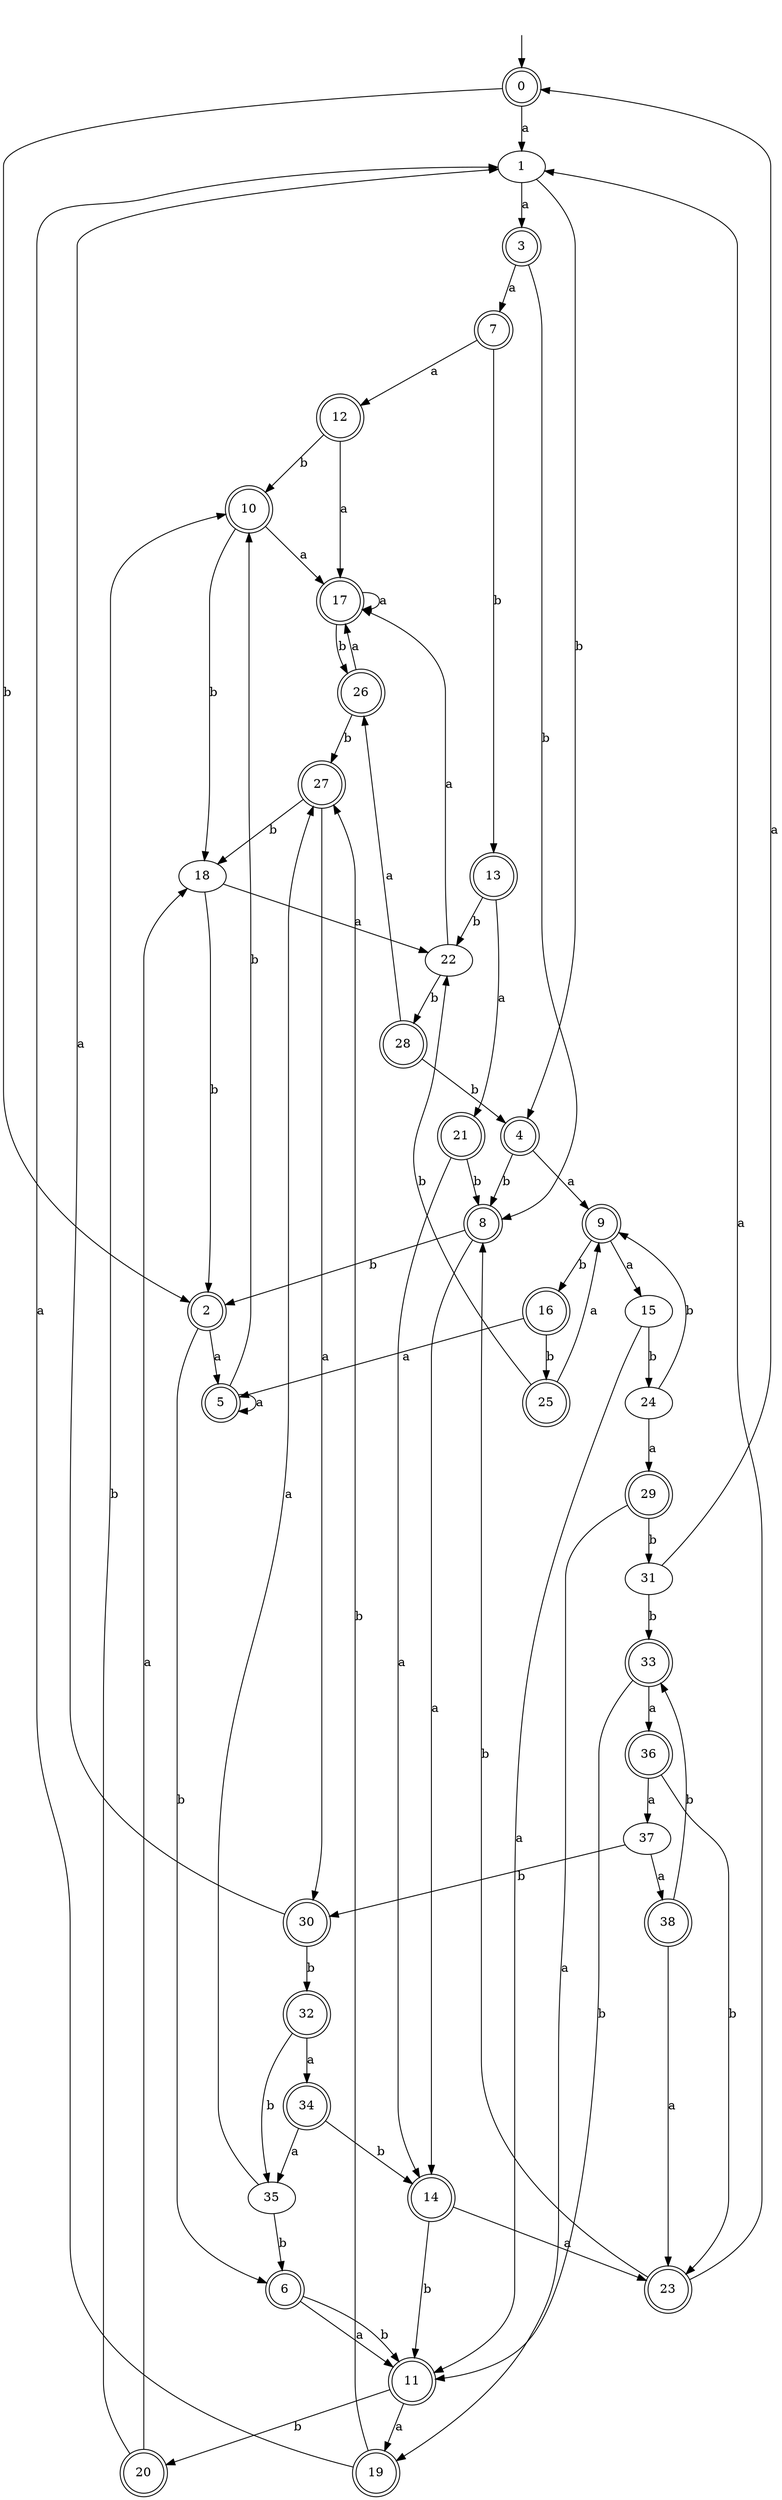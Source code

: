 digraph RandomDFA {
  __start0 [label="", shape=none];
  __start0 -> 0 [label=""];
  0 [shape=circle] [shape=doublecircle]
  0 -> 1 [label="a"]
  0 -> 2 [label="b"]
  1
  1 -> 3 [label="a"]
  1 -> 4 [label="b"]
  2 [shape=doublecircle]
  2 -> 5 [label="a"]
  2 -> 6 [label="b"]
  3 [shape=doublecircle]
  3 -> 7 [label="a"]
  3 -> 8 [label="b"]
  4 [shape=doublecircle]
  4 -> 9 [label="a"]
  4 -> 8 [label="b"]
  5 [shape=doublecircle]
  5 -> 5 [label="a"]
  5 -> 10 [label="b"]
  6 [shape=doublecircle]
  6 -> 11 [label="a"]
  6 -> 11 [label="b"]
  7 [shape=doublecircle]
  7 -> 12 [label="a"]
  7 -> 13 [label="b"]
  8 [shape=doublecircle]
  8 -> 14 [label="a"]
  8 -> 2 [label="b"]
  9 [shape=doublecircle]
  9 -> 15 [label="a"]
  9 -> 16 [label="b"]
  10 [shape=doublecircle]
  10 -> 17 [label="a"]
  10 -> 18 [label="b"]
  11 [shape=doublecircle]
  11 -> 19 [label="a"]
  11 -> 20 [label="b"]
  12 [shape=doublecircle]
  12 -> 17 [label="a"]
  12 -> 10 [label="b"]
  13 [shape=doublecircle]
  13 -> 21 [label="a"]
  13 -> 22 [label="b"]
  14 [shape=doublecircle]
  14 -> 23 [label="a"]
  14 -> 11 [label="b"]
  15
  15 -> 11 [label="a"]
  15 -> 24 [label="b"]
  16 [shape=doublecircle]
  16 -> 5 [label="a"]
  16 -> 25 [label="b"]
  17 [shape=doublecircle]
  17 -> 17 [label="a"]
  17 -> 26 [label="b"]
  18
  18 -> 22 [label="a"]
  18 -> 2 [label="b"]
  19 [shape=doublecircle]
  19 -> 1 [label="a"]
  19 -> 27 [label="b"]
  20 [shape=doublecircle]
  20 -> 18 [label="a"]
  20 -> 10 [label="b"]
  21 [shape=doublecircle]
  21 -> 14 [label="a"]
  21 -> 8 [label="b"]
  22
  22 -> 17 [label="a"]
  22 -> 28 [label="b"]
  23 [shape=doublecircle]
  23 -> 1 [label="a"]
  23 -> 8 [label="b"]
  24
  24 -> 29 [label="a"]
  24 -> 9 [label="b"]
  25 [shape=doublecircle]
  25 -> 9 [label="a"]
  25 -> 22 [label="b"]
  26 [shape=doublecircle]
  26 -> 17 [label="a"]
  26 -> 27 [label="b"]
  27 [shape=doublecircle]
  27 -> 30 [label="a"]
  27 -> 18 [label="b"]
  28 [shape=doublecircle]
  28 -> 26 [label="a"]
  28 -> 4 [label="b"]
  29 [shape=doublecircle]
  29 -> 19 [label="a"]
  29 -> 31 [label="b"]
  30 [shape=doublecircle]
  30 -> 1 [label="a"]
  30 -> 32 [label="b"]
  31
  31 -> 0 [label="a"]
  31 -> 33 [label="b"]
  32 [shape=doublecircle]
  32 -> 34 [label="a"]
  32 -> 35 [label="b"]
  33 [shape=doublecircle]
  33 -> 36 [label="a"]
  33 -> 11 [label="b"]
  34 [shape=doublecircle]
  34 -> 35 [label="a"]
  34 -> 14 [label="b"]
  35
  35 -> 27 [label="a"]
  35 -> 6 [label="b"]
  36 [shape=doublecircle]
  36 -> 37 [label="a"]
  36 -> 23 [label="b"]
  37
  37 -> 38 [label="a"]
  37 -> 30 [label="b"]
  38 [shape=doublecircle]
  38 -> 23 [label="a"]
  38 -> 33 [label="b"]
}
